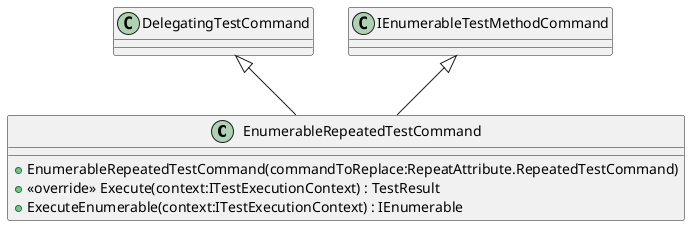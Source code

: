 @startuml
class EnumerableRepeatedTestCommand {
    + EnumerableRepeatedTestCommand(commandToReplace:RepeatAttribute.RepeatedTestCommand)
    + <<override>> Execute(context:ITestExecutionContext) : TestResult
    + ExecuteEnumerable(context:ITestExecutionContext) : IEnumerable
}
DelegatingTestCommand <|-- EnumerableRepeatedTestCommand
IEnumerableTestMethodCommand <|-- EnumerableRepeatedTestCommand
@enduml
